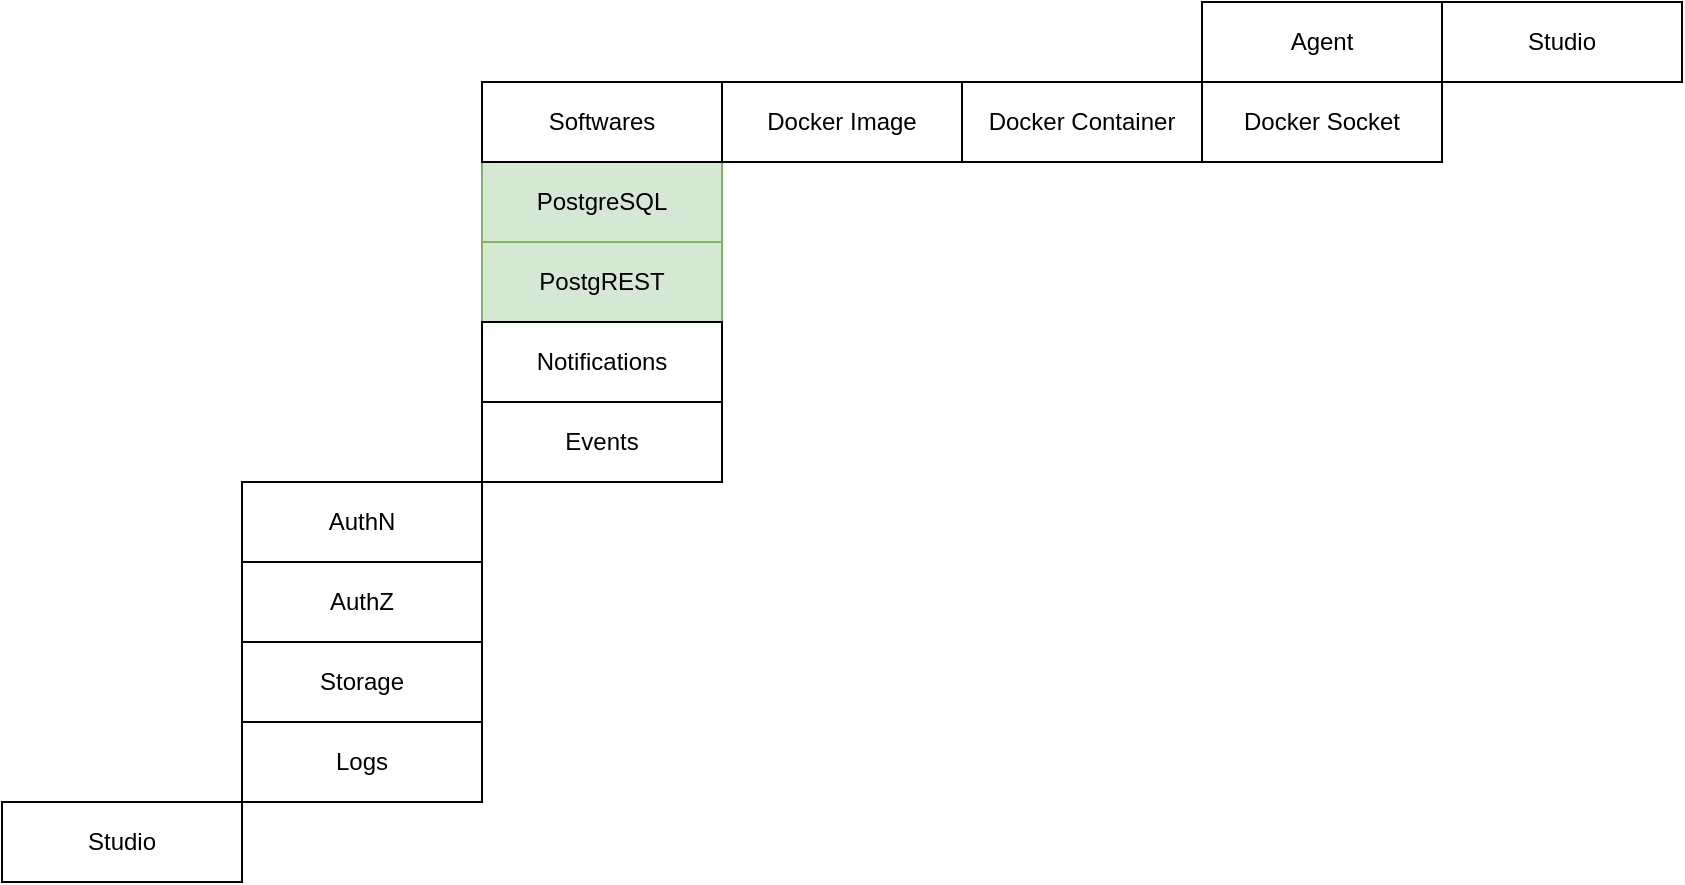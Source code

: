 <mxfile>
    <diagram id="EQl0ZV1IBUAq05MhxQN1" name="Page-1">
        <mxGraphModel dx="1166" dy="850" grid="1" gridSize="10" guides="1" tooltips="1" connect="1" arrows="1" fold="1" page="0" pageScale="1" pageWidth="850" pageHeight="1100" math="0" shadow="0">
            <root>
                <mxCell id="0"/>
                <mxCell id="1" parent="0"/>
                <mxCell id="2" value="AuthN" style="rounded=0;whiteSpace=wrap;html=1;" parent="1" vertex="1">
                    <mxGeometry x="-200" y="160" width="120" height="40" as="geometry"/>
                </mxCell>
                <mxCell id="3" value="PostgreSQL" style="rounded=0;whiteSpace=wrap;html=1;fillColor=#d5e8d4;strokeColor=#82b366;" vertex="1" parent="1">
                    <mxGeometry x="-80" width="120" height="40" as="geometry"/>
                </mxCell>
                <mxCell id="4" value="PostgREST" style="rounded=0;whiteSpace=wrap;html=1;fillColor=#d5e8d4;strokeColor=#82b366;" vertex="1" parent="1">
                    <mxGeometry x="-80" y="40" width="120" height="40" as="geometry"/>
                </mxCell>
                <mxCell id="5" value="AuthZ" style="rounded=0;whiteSpace=wrap;html=1;" vertex="1" parent="1">
                    <mxGeometry x="-200" y="200" width="120" height="40" as="geometry"/>
                </mxCell>
                <mxCell id="12" value="Agent" style="rounded=0;whiteSpace=wrap;html=1;" vertex="1" parent="1">
                    <mxGeometry x="280" y="-80" width="120" height="40" as="geometry"/>
                </mxCell>
                <mxCell id="13" value="Docker Socket" style="rounded=0;whiteSpace=wrap;html=1;" vertex="1" parent="1">
                    <mxGeometry x="280" y="-40" width="120" height="40" as="geometry"/>
                </mxCell>
                <mxCell id="15" value="Docker Image" style="rounded=0;whiteSpace=wrap;html=1;" vertex="1" parent="1">
                    <mxGeometry x="40" y="-40" width="120" height="40" as="geometry"/>
                </mxCell>
                <mxCell id="16" value="Docker Container" style="rounded=0;whiteSpace=wrap;html=1;" vertex="1" parent="1">
                    <mxGeometry x="160" y="-40" width="120" height="40" as="geometry"/>
                </mxCell>
                <mxCell id="18" value="Softwares" style="rounded=0;whiteSpace=wrap;html=1;" vertex="1" parent="1">
                    <mxGeometry x="-80" y="-40" width="120" height="40" as="geometry"/>
                </mxCell>
                <mxCell id="19" value="Studio" style="rounded=0;whiteSpace=wrap;html=1;" vertex="1" parent="1">
                    <mxGeometry x="400" y="-80" width="120" height="40" as="geometry"/>
                </mxCell>
                <mxCell id="20" value="Notifications" style="rounded=0;whiteSpace=wrap;html=1;" vertex="1" parent="1">
                    <mxGeometry x="-80" y="80" width="120" height="40" as="geometry"/>
                </mxCell>
                <mxCell id="21" value="Events" style="rounded=0;whiteSpace=wrap;html=1;" vertex="1" parent="1">
                    <mxGeometry x="-80" y="120" width="120" height="40" as="geometry"/>
                </mxCell>
                <mxCell id="23" value="Logs" style="rounded=0;whiteSpace=wrap;html=1;" vertex="1" parent="1">
                    <mxGeometry x="-200" y="280" width="120" height="40" as="geometry"/>
                </mxCell>
                <mxCell id="24" value="Studio" style="rounded=0;whiteSpace=wrap;html=1;" vertex="1" parent="1">
                    <mxGeometry x="-320" y="320" width="120" height="40" as="geometry"/>
                </mxCell>
                <mxCell id="25" value="Storage" style="rounded=0;whiteSpace=wrap;html=1;" vertex="1" parent="1">
                    <mxGeometry x="-200" y="240" width="120" height="40" as="geometry"/>
                </mxCell>
            </root>
        </mxGraphModel>
    </diagram>
</mxfile>